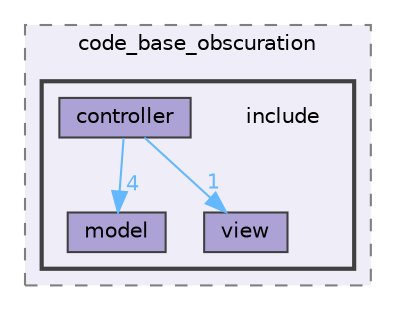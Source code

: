 digraph "C:/Users/Katia/Documents/GitHub/code_base_obscuration/include"
{
 // LATEX_PDF_SIZE
  bgcolor="transparent";
  edge [fontname=Helvetica,fontsize=10,labelfontname=Helvetica,labelfontsize=10];
  node [fontname=Helvetica,fontsize=10,shape=box,height=0.2,width=0.4];
  compound=true
  subgraph clusterdir_5775863d9c7d3ed38b43629c0c08d8a8 {
    graph [ bgcolor="#efedf7", pencolor="grey50", label="code_base_obscuration", fontname=Helvetica,fontsize=10 style="filled,dashed", URL="dir_5775863d9c7d3ed38b43629c0c08d8a8.html",tooltip=""]
  subgraph clusterdir_22d02f5bb5fe1487c74e4ebfacc28211 {
    graph [ bgcolor="#efedf7", pencolor="grey25", label="", fontname=Helvetica,fontsize=10 style="filled,bold", URL="dir_22d02f5bb5fe1487c74e4ebfacc28211.html",tooltip=""]
    dir_22d02f5bb5fe1487c74e4ebfacc28211 [shape=plaintext, label="include"];
  dir_3c8d68ee2a354c6a9e60b3982e57d709 [label="controller", fillcolor="#ada2d6", color="grey25", style="filled", URL="dir_3c8d68ee2a354c6a9e60b3982e57d709.html",tooltip=""];
  dir_a33db249c7d462430783eec338b1a6d6 [label="model", fillcolor="#ada2d6", color="grey25", style="filled", URL="dir_a33db249c7d462430783eec338b1a6d6.html",tooltip=""];
  dir_dbdc06bdeb54f2f7979fac6965b6c004 [label="view", fillcolor="#ada2d6", color="grey25", style="filled", URL="dir_dbdc06bdeb54f2f7979fac6965b6c004.html",tooltip=""];
  }
  }
  dir_3c8d68ee2a354c6a9e60b3982e57d709->dir_a33db249c7d462430783eec338b1a6d6 [headlabel="4", labeldistance=1.5 headhref="dir_000010_000030.html" href="dir_000010_000030.html" color="steelblue1" fontcolor="steelblue1"];
  dir_3c8d68ee2a354c6a9e60b3982e57d709->dir_dbdc06bdeb54f2f7979fac6965b6c004 [headlabel="1", labeldistance=1.5 headhref="dir_000010_000056.html" href="dir_000010_000056.html" color="steelblue1" fontcolor="steelblue1"];
}
